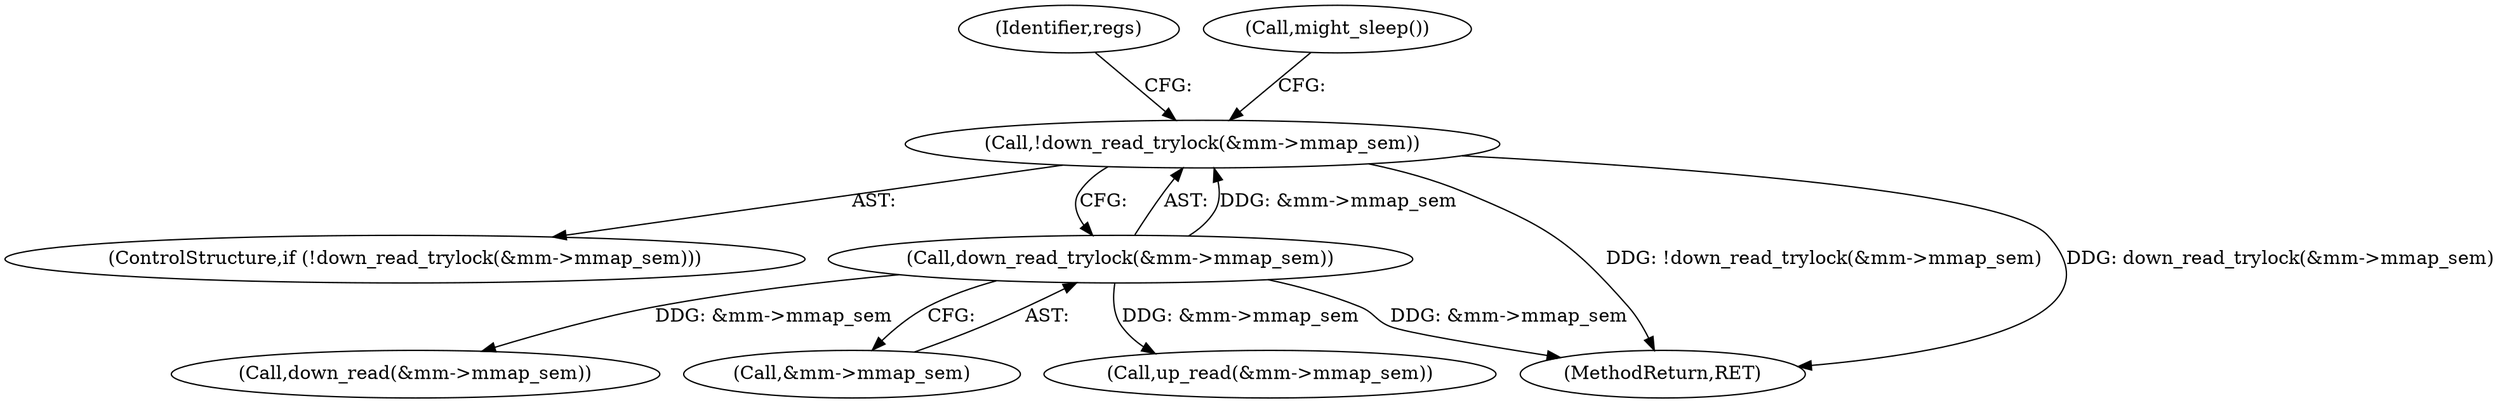 digraph "0_linux_a8b0ca17b80e92faab46ee7179ba9e99ccb61233_6@API" {
"1000139" [label="(Call,!down_read_trylock(&mm->mmap_sem))"];
"1000140" [label="(Call,down_read_trylock(&mm->mmap_sem))"];
"1000140" [label="(Call,down_read_trylock(&mm->mmap_sem))"];
"1000138" [label="(ControlStructure,if (!down_read_trylock(&mm->mmap_sem)))"];
"1000278" [label="(MethodReturn,RET)"];
"1000150" [label="(Identifier,regs)"];
"1000157" [label="(Call,down_read(&mm->mmap_sem))"];
"1000164" [label="(Call,might_sleep())"];
"1000141" [label="(Call,&mm->mmap_sem)"];
"1000183" [label="(Call,up_read(&mm->mmap_sem))"];
"1000139" [label="(Call,!down_read_trylock(&mm->mmap_sem))"];
"1000139" -> "1000138"  [label="AST: "];
"1000139" -> "1000140"  [label="CFG: "];
"1000140" -> "1000139"  [label="AST: "];
"1000150" -> "1000139"  [label="CFG: "];
"1000164" -> "1000139"  [label="CFG: "];
"1000139" -> "1000278"  [label="DDG: !down_read_trylock(&mm->mmap_sem)"];
"1000139" -> "1000278"  [label="DDG: down_read_trylock(&mm->mmap_sem)"];
"1000140" -> "1000139"  [label="DDG: &mm->mmap_sem"];
"1000140" -> "1000141"  [label="CFG: "];
"1000141" -> "1000140"  [label="AST: "];
"1000140" -> "1000278"  [label="DDG: &mm->mmap_sem"];
"1000140" -> "1000157"  [label="DDG: &mm->mmap_sem"];
"1000140" -> "1000183"  [label="DDG: &mm->mmap_sem"];
}
